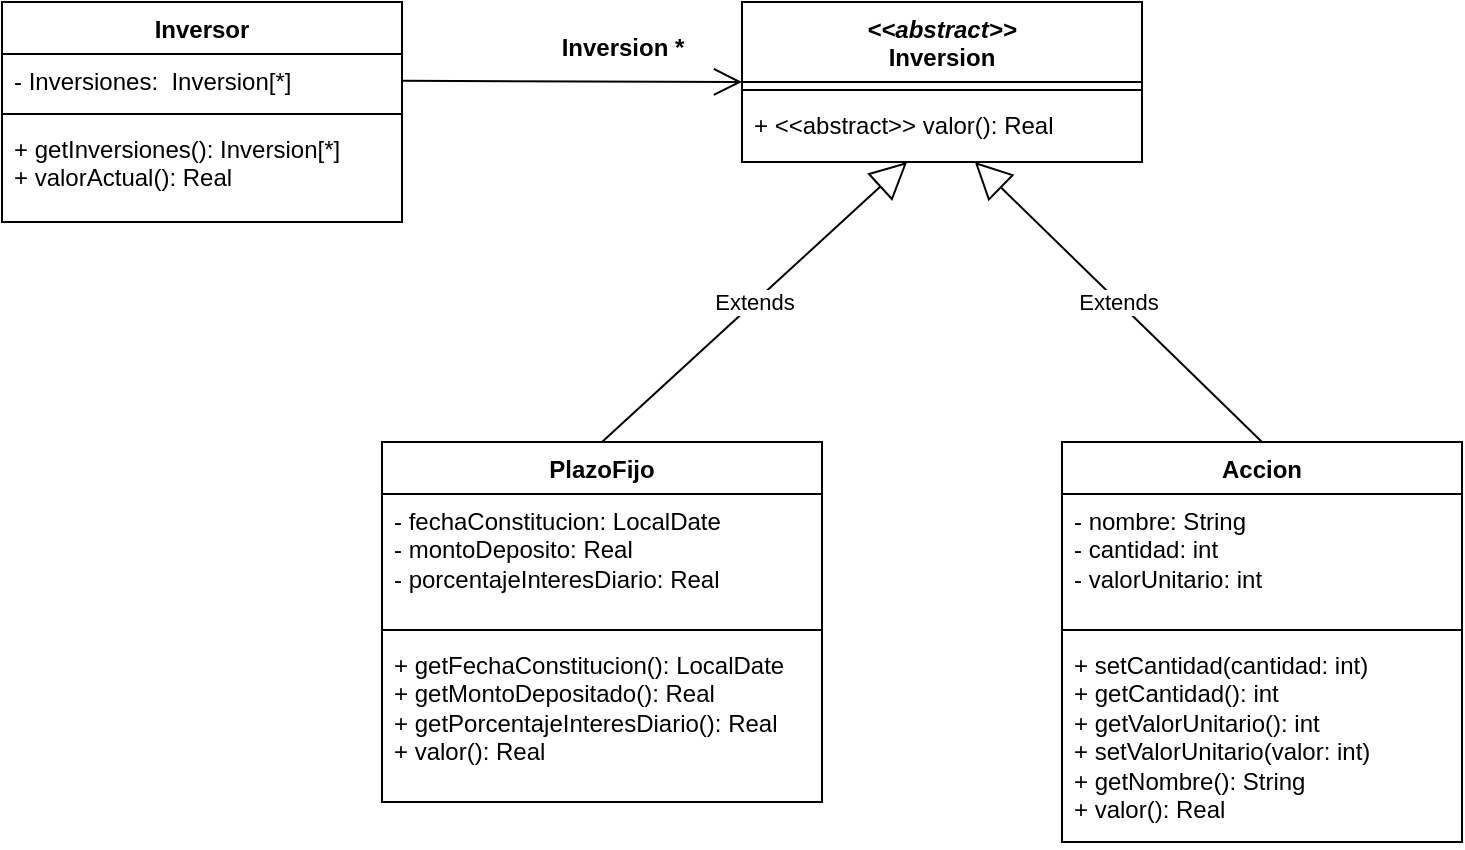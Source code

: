 <mxfile version="22.0.2" type="device">
  <diagram name="Página-1" id="qVvN8R5GMV7mjaDqsmmG">
    <mxGraphModel dx="1418" dy="798" grid="1" gridSize="10" guides="1" tooltips="1" connect="1" arrows="1" fold="1" page="1" pageScale="1" pageWidth="827" pageHeight="1169" math="0" shadow="0">
      <root>
        <mxCell id="0" />
        <mxCell id="1" parent="0" />
        <mxCell id="w2JvCWEh7LjjYDucrI-c-1" value="Inversor" style="swimlane;fontStyle=1;align=center;verticalAlign=top;childLayout=stackLayout;horizontal=1;startSize=26;horizontalStack=0;resizeParent=1;resizeParentMax=0;resizeLast=0;collapsible=1;marginBottom=0;whiteSpace=wrap;html=1;" parent="1" vertex="1">
          <mxGeometry x="30" y="120" width="200" height="110" as="geometry" />
        </mxCell>
        <mxCell id="w2JvCWEh7LjjYDucrI-c-2" value="- Inversiones:&amp;nbsp; Inversion[*]" style="text;strokeColor=none;fillColor=none;align=left;verticalAlign=top;spacingLeft=4;spacingRight=4;overflow=hidden;rotatable=0;points=[[0,0.5],[1,0.5]];portConstraint=eastwest;whiteSpace=wrap;html=1;" parent="w2JvCWEh7LjjYDucrI-c-1" vertex="1">
          <mxGeometry y="26" width="200" height="26" as="geometry" />
        </mxCell>
        <mxCell id="w2JvCWEh7LjjYDucrI-c-3" value="" style="line;strokeWidth=1;fillColor=none;align=left;verticalAlign=middle;spacingTop=-1;spacingLeft=3;spacingRight=3;rotatable=0;labelPosition=right;points=[];portConstraint=eastwest;strokeColor=inherit;" parent="w2JvCWEh7LjjYDucrI-c-1" vertex="1">
          <mxGeometry y="52" width="200" height="8" as="geometry" />
        </mxCell>
        <mxCell id="w2JvCWEh7LjjYDucrI-c-4" value="+ getInversiones(): Inversion[*]&lt;br&gt;+ valorActual(): Real" style="text;strokeColor=none;fillColor=none;align=left;verticalAlign=top;spacingLeft=4;spacingRight=4;overflow=hidden;rotatable=0;points=[[0,0.5],[1,0.5]];portConstraint=eastwest;whiteSpace=wrap;html=1;" parent="w2JvCWEh7LjjYDucrI-c-1" vertex="1">
          <mxGeometry y="60" width="200" height="50" as="geometry" />
        </mxCell>
        <mxCell id="w2JvCWEh7LjjYDucrI-c-5" value="&lt;i&gt;&amp;lt;&amp;lt;abstract&amp;gt;&amp;gt;&lt;/i&gt;&lt;br&gt;Inversion" style="swimlane;fontStyle=1;align=center;verticalAlign=top;childLayout=stackLayout;horizontal=1;startSize=40;horizontalStack=0;resizeParent=1;resizeParentMax=0;resizeLast=0;collapsible=1;marginBottom=0;whiteSpace=wrap;html=1;" parent="1" vertex="1">
          <mxGeometry x="400" y="120" width="200" height="80" as="geometry" />
        </mxCell>
        <mxCell id="w2JvCWEh7LjjYDucrI-c-7" value="" style="line;strokeWidth=1;fillColor=none;align=left;verticalAlign=middle;spacingTop=-1;spacingLeft=3;spacingRight=3;rotatable=0;labelPosition=right;points=[];portConstraint=eastwest;strokeColor=inherit;" parent="w2JvCWEh7LjjYDucrI-c-5" vertex="1">
          <mxGeometry y="40" width="200" height="8" as="geometry" />
        </mxCell>
        <mxCell id="w2JvCWEh7LjjYDucrI-c-8" value="+ &amp;lt;&amp;lt;abstract&amp;gt;&amp;gt; valor(): Real" style="text;strokeColor=none;fillColor=none;align=left;verticalAlign=top;spacingLeft=4;spacingRight=4;overflow=hidden;rotatable=0;points=[[0,0.5],[1,0.5]];portConstraint=eastwest;whiteSpace=wrap;html=1;" parent="w2JvCWEh7LjjYDucrI-c-5" vertex="1">
          <mxGeometry y="48" width="200" height="32" as="geometry" />
        </mxCell>
        <mxCell id="w2JvCWEh7LjjYDucrI-c-9" value="PlazoFijo" style="swimlane;fontStyle=1;align=center;verticalAlign=top;childLayout=stackLayout;horizontal=1;startSize=26;horizontalStack=0;resizeParent=1;resizeParentMax=0;resizeLast=0;collapsible=1;marginBottom=0;whiteSpace=wrap;html=1;" parent="1" vertex="1">
          <mxGeometry x="220" y="340" width="220" height="180" as="geometry" />
        </mxCell>
        <mxCell id="w2JvCWEh7LjjYDucrI-c-10" value="- fechaConstitucion: LocalDate&lt;br&gt;- montoDeposito: Real&lt;br&gt;- porcentajeInteresDiario: Real" style="text;strokeColor=none;fillColor=none;align=left;verticalAlign=top;spacingLeft=4;spacingRight=4;overflow=hidden;rotatable=0;points=[[0,0.5],[1,0.5]];portConstraint=eastwest;whiteSpace=wrap;html=1;" parent="w2JvCWEh7LjjYDucrI-c-9" vertex="1">
          <mxGeometry y="26" width="220" height="64" as="geometry" />
        </mxCell>
        <mxCell id="w2JvCWEh7LjjYDucrI-c-11" value="" style="line;strokeWidth=1;fillColor=none;align=left;verticalAlign=middle;spacingTop=-1;spacingLeft=3;spacingRight=3;rotatable=0;labelPosition=right;points=[];portConstraint=eastwest;strokeColor=inherit;" parent="w2JvCWEh7LjjYDucrI-c-9" vertex="1">
          <mxGeometry y="90" width="220" height="8" as="geometry" />
        </mxCell>
        <mxCell id="w2JvCWEh7LjjYDucrI-c-12" value="+ getFechaConstitucion(): LocalDate&lt;br&gt;+ getMontoDepositado(): Real&lt;br&gt;+ getPorcentajeInteresDiario(): Real&lt;br&gt;+ valor(): Real" style="text;strokeColor=none;fillColor=none;align=left;verticalAlign=top;spacingLeft=4;spacingRight=4;overflow=hidden;rotatable=0;points=[[0,0.5],[1,0.5]];portConstraint=eastwest;whiteSpace=wrap;html=1;" parent="w2JvCWEh7LjjYDucrI-c-9" vertex="1">
          <mxGeometry y="98" width="220" height="82" as="geometry" />
        </mxCell>
        <mxCell id="w2JvCWEh7LjjYDucrI-c-13" value="Accion" style="swimlane;fontStyle=1;align=center;verticalAlign=top;childLayout=stackLayout;horizontal=1;startSize=26;horizontalStack=0;resizeParent=1;resizeParentMax=0;resizeLast=0;collapsible=1;marginBottom=0;whiteSpace=wrap;html=1;" parent="1" vertex="1">
          <mxGeometry x="560" y="340" width="200" height="200" as="geometry" />
        </mxCell>
        <mxCell id="w2JvCWEh7LjjYDucrI-c-14" value="- nombre: String&lt;br&gt;- cantidad: int&lt;br&gt;- valorUnitario: int" style="text;strokeColor=none;fillColor=none;align=left;verticalAlign=top;spacingLeft=4;spacingRight=4;overflow=hidden;rotatable=0;points=[[0,0.5],[1,0.5]];portConstraint=eastwest;whiteSpace=wrap;html=1;" parent="w2JvCWEh7LjjYDucrI-c-13" vertex="1">
          <mxGeometry y="26" width="200" height="64" as="geometry" />
        </mxCell>
        <mxCell id="w2JvCWEh7LjjYDucrI-c-15" value="" style="line;strokeWidth=1;fillColor=none;align=left;verticalAlign=middle;spacingTop=-1;spacingLeft=3;spacingRight=3;rotatable=0;labelPosition=right;points=[];portConstraint=eastwest;strokeColor=inherit;" parent="w2JvCWEh7LjjYDucrI-c-13" vertex="1">
          <mxGeometry y="90" width="200" height="8" as="geometry" />
        </mxCell>
        <mxCell id="w2JvCWEh7LjjYDucrI-c-16" value="+ setCantidad(cantidad: int)&lt;br&gt;+ getCantidad(): int&lt;br&gt;+ getValorUnitario(): int&lt;br&gt;+ setValorUnitario(valor: int)&lt;br&gt;+ getNombre(): String&lt;br&gt;+ valor(): Real" style="text;strokeColor=none;fillColor=none;align=left;verticalAlign=top;spacingLeft=4;spacingRight=4;overflow=hidden;rotatable=0;points=[[0,0.5],[1,0.5]];portConstraint=eastwest;whiteSpace=wrap;html=1;" parent="w2JvCWEh7LjjYDucrI-c-13" vertex="1">
          <mxGeometry y="98" width="200" height="102" as="geometry" />
        </mxCell>
        <mxCell id="w2JvCWEh7LjjYDucrI-c-17" value="" style="endArrow=open;endFill=1;endSize=12;html=1;rounded=0;entryX=0;entryY=0.5;entryDx=0;entryDy=0;" parent="1" source="w2JvCWEh7LjjYDucrI-c-2" target="w2JvCWEh7LjjYDucrI-c-5" edge="1">
          <mxGeometry width="160" relative="1" as="geometry">
            <mxPoint x="300" y="190" as="sourcePoint" />
            <mxPoint x="430" y="180" as="targetPoint" />
          </mxGeometry>
        </mxCell>
        <mxCell id="w2JvCWEh7LjjYDucrI-c-18" value="Inversion *" style="text;align=center;fontStyle=1;verticalAlign=middle;spacingLeft=3;spacingRight=3;strokeColor=none;rotatable=0;points=[[0,0.5],[1,0.5]];portConstraint=eastwest;html=1;" parent="1" vertex="1">
          <mxGeometry x="300" y="130" width="80" height="26" as="geometry" />
        </mxCell>
        <mxCell id="w2JvCWEh7LjjYDucrI-c-19" value="Extends" style="endArrow=block;endSize=16;endFill=0;html=1;rounded=0;exitX=0.5;exitY=0;exitDx=0;exitDy=0;" parent="1" source="w2JvCWEh7LjjYDucrI-c-9" target="w2JvCWEh7LjjYDucrI-c-8" edge="1">
          <mxGeometry width="160" relative="1" as="geometry">
            <mxPoint x="450" y="410" as="sourcePoint" />
            <mxPoint x="610" y="410" as="targetPoint" />
          </mxGeometry>
        </mxCell>
        <mxCell id="w2JvCWEh7LjjYDucrI-c-20" value="Extends" style="endArrow=block;endSize=16;endFill=0;html=1;rounded=0;exitX=0.5;exitY=0;exitDx=0;exitDy=0;" parent="1" source="w2JvCWEh7LjjYDucrI-c-13" target="w2JvCWEh7LjjYDucrI-c-8" edge="1">
          <mxGeometry width="160" relative="1" as="geometry">
            <mxPoint x="450" y="410" as="sourcePoint" />
            <mxPoint x="610" y="410" as="targetPoint" />
          </mxGeometry>
        </mxCell>
      </root>
    </mxGraphModel>
  </diagram>
</mxfile>
